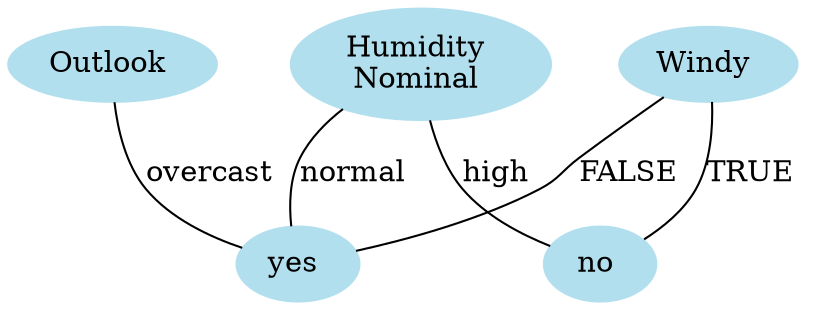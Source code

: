 graph {
	node [color=lightblue2 style=filled]
	"Outlook " -- "yes " [label="overcast "]
	"Windy " -- "yes " [label="FALSE "]
	"Windy " -- "no " [label="TRUE "]
	"Humidity 
Nominal " -- "no " [label="high "]
	"Humidity 
Nominal " -- "yes " [label="normal "]
}
